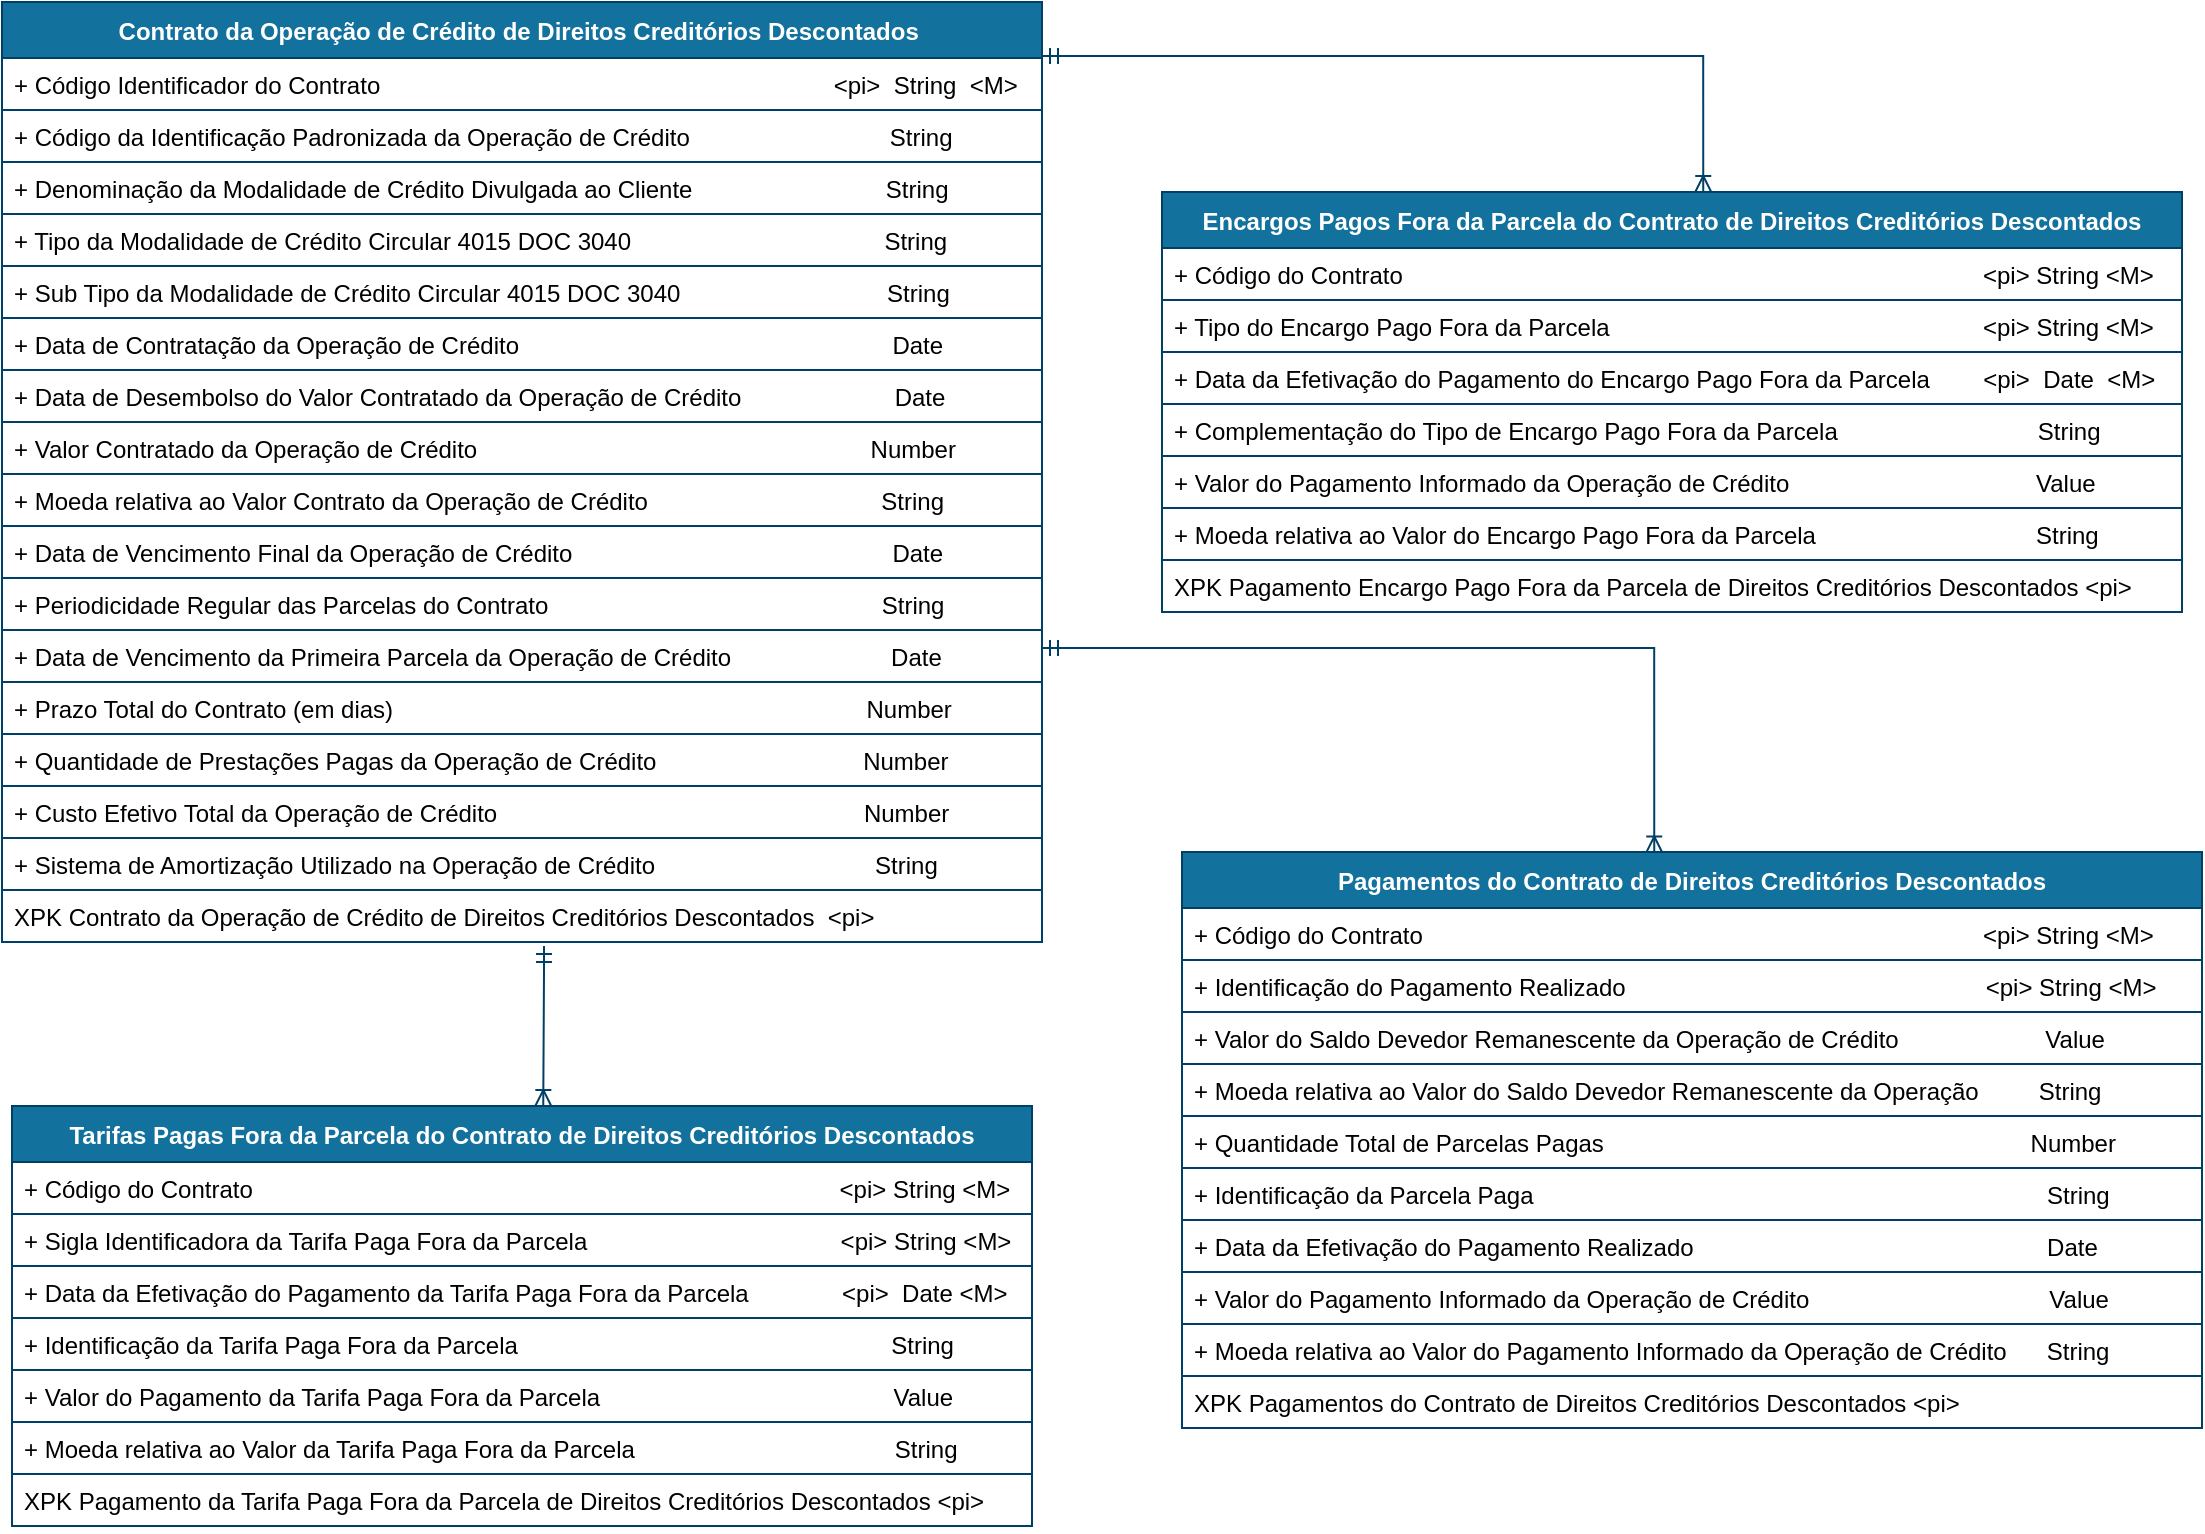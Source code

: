 <mxfile version="14.4.7" type="device"><diagram id="R2lEEEUBdFMjLlhIrx00" name="Payments_InvoiceFinancings"><mxGraphModel dx="7100" dy="3962" grid="1" gridSize="10" guides="1" tooltips="1" connect="1" arrows="1" fold="1" page="1" pageScale="1" pageWidth="1169" pageHeight="827" math="0" shadow="0" extFonts="Permanent Marker^https://fonts.googleapis.com/css?family=Permanent+Marker"><root><mxCell id="0"/><mxCell id="1" parent="0"/><mxCell id="AEocyAcWK-0cHZD7KtAE-98" value="" style="edgeStyle=orthogonalEdgeStyle;rounded=0;orthogonalLoop=1;jettySize=auto;html=1;startArrow=ERmandOne;startFill=0;endArrow=ERoneToMany;endFill=0;strokeColor=#003F66;exitX=1;exitY=0.5;exitDx=0;exitDy=0;" parent="1" edge="1"><mxGeometry relative="1" as="geometry"><Array as="points"><mxPoint x="-4959" y="-3258"/></Array><mxPoint x="-5290" y="-3258" as="sourcePoint"/><mxPoint x="-4959.37" y="-3190" as="targetPoint"/></mxGeometry></mxCell><mxCell id="KrbKLbuTu-QVs7riv4Lv-20" value="Tarifas Pagas Fora da Parcela do Contrato de Direitos Creditórios Descontados" style="swimlane;fontStyle=1;childLayout=stackLayout;horizontal=1;startSize=28;horizontalStack=0;resizeParent=1;resizeParentMax=0;resizeLast=0;collapsible=1;marginBottom=0;rounded=0;shadow=0;comic=0;sketch=0;align=center;html=0;autosize=1;fillColor=#13719E;strokeColor=#003F66;fontColor=#FFFFFF;" parent="1" vertex="1"><mxGeometry x="-5805" y="-2733" width="510" height="210" as="geometry"/></mxCell><mxCell id="KrbKLbuTu-QVs7riv4Lv-21" value="+ Código do Contrato                                                                                        &lt;pi&gt; String &lt;M&gt;" style="text;fillColor=none;align=left;verticalAlign=top;spacingLeft=4;spacingRight=4;overflow=hidden;rotatable=0;points=[[0,0.5],[1,0.5]];portConstraint=eastwest;strokeColor=#003F66;" parent="KrbKLbuTu-QVs7riv4Lv-20" vertex="1"><mxGeometry y="28" width="510" height="26" as="geometry"/></mxCell><mxCell id="KrbKLbuTu-QVs7riv4Lv-22" value="+ Sigla Identificadora da Tarifa Paga Fora da Parcela                                      &lt;pi&gt; String &lt;M&gt;&#10;         " style="text;fillColor=none;align=left;verticalAlign=top;spacingLeft=4;spacingRight=4;overflow=hidden;rotatable=0;points=[[0,0.5],[1,0.5]];portConstraint=eastwest;strokeColor=#003F66;" parent="KrbKLbuTu-QVs7riv4Lv-20" vertex="1"><mxGeometry y="54" width="510" height="26" as="geometry"/></mxCell><mxCell id="KrbKLbuTu-QVs7riv4Lv-23" value="+ Data da Efetivação do Pagamento da Tarifa Paga Fora da Parcela              &lt;pi&gt;  Date &lt;M&gt;" style="text;fillColor=none;align=left;verticalAlign=top;spacingLeft=4;spacingRight=4;overflow=hidden;rotatable=0;points=[[0,0.5],[1,0.5]];portConstraint=eastwest;strokeColor=#003F66;" parent="KrbKLbuTu-QVs7riv4Lv-20" vertex="1"><mxGeometry y="80" width="510" height="26" as="geometry"/></mxCell><mxCell id="KrbKLbuTu-QVs7riv4Lv-24" value="+ Identificação da Tarifa Paga Fora da Parcela                                                        String  " style="text;fillColor=none;align=left;verticalAlign=top;spacingLeft=4;spacingRight=4;overflow=hidden;rotatable=0;points=[[0,0.5],[1,0.5]];portConstraint=eastwest;strokeColor=#003F66;" parent="KrbKLbuTu-QVs7riv4Lv-20" vertex="1"><mxGeometry y="106" width="510" height="26" as="geometry"/></mxCell><mxCell id="KrbKLbuTu-QVs7riv4Lv-25" value="+ Valor do Pagamento da Tarifa Paga Fora da Parcela                                            Value" style="text;fillColor=none;align=left;verticalAlign=top;spacingLeft=4;spacingRight=4;overflow=hidden;rotatable=0;points=[[0,0.5],[1,0.5]];portConstraint=eastwest;strokeColor=#003F66;" parent="KrbKLbuTu-QVs7riv4Lv-20" vertex="1"><mxGeometry y="132" width="510" height="26" as="geometry"/></mxCell><mxCell id="KrbKLbuTu-QVs7riv4Lv-26" value="+ Moeda relativa ao Valor da Tarifa Paga Fora da Parcela                                       String" style="text;fillColor=none;align=left;verticalAlign=top;spacingLeft=4;spacingRight=4;overflow=hidden;rotatable=0;points=[[0,0.5],[1,0.5]];portConstraint=eastwest;strokeColor=#003F66;" parent="KrbKLbuTu-QVs7riv4Lv-20" vertex="1"><mxGeometry y="158" width="510" height="26" as="geometry"/></mxCell><mxCell id="KrbKLbuTu-QVs7riv4Lv-27" value="XPK Pagamento da Tarifa Paga Fora da Parcela de Direitos Creditórios Descontados &lt;pi&gt;" style="text;fillColor=none;align=left;verticalAlign=top;spacingLeft=4;spacingRight=4;overflow=hidden;rotatable=0;points=[[0,0.5],[1,0.5]];portConstraint=eastwest;strokeColor=#003F66;" parent="KrbKLbuTu-QVs7riv4Lv-20" vertex="1"><mxGeometry y="184" width="510" height="26" as="geometry"/></mxCell><mxCell id="KrbKLbuTu-QVs7riv4Lv-28" value="Contrato da Operação de Crédito de Direitos Creditórios Descontados " style="swimlane;fontStyle=1;childLayout=stackLayout;horizontal=1;startSize=28;horizontalStack=0;resizeParent=1;resizeParentMax=0;resizeLast=0;collapsible=1;marginBottom=0;rounded=0;shadow=0;comic=0;sketch=0;align=center;html=0;autosize=1;fillColor=#13719E;strokeColor=#003F66;fontColor=#FFFFFF;" parent="1" vertex="1"><mxGeometry x="-5810" y="-3285" width="520" height="470" as="geometry"/></mxCell><mxCell id="KrbKLbuTu-QVs7riv4Lv-29" value="+ Código Identificador do Contrato                                                                    &lt;pi&gt;  String  &lt;M&gt;" style="text;fillColor=none;align=left;verticalAlign=top;spacingLeft=4;spacingRight=4;overflow=hidden;rotatable=0;points=[[0,0.5],[1,0.5]];portConstraint=eastwest;strokeColor=#003F66;" parent="KrbKLbuTu-QVs7riv4Lv-28" vertex="1"><mxGeometry y="28" width="520" height="26" as="geometry"/></mxCell><mxCell id="KrbKLbuTu-QVs7riv4Lv-30" value="+ Código da Identificação Padronizada da Operação de Crédito                              String      " style="text;fillColor=none;align=left;verticalAlign=top;spacingLeft=4;spacingRight=4;overflow=hidden;rotatable=0;points=[[0,0.5],[1,0.5]];portConstraint=eastwest;strokeColor=#003F66;" parent="KrbKLbuTu-QVs7riv4Lv-28" vertex="1"><mxGeometry y="54" width="520" height="26" as="geometry"/></mxCell><mxCell id="KrbKLbuTu-QVs7riv4Lv-31" value="+ Denominação da Modalidade de Crédito Divulgada ao Cliente                             String" style="text;fillColor=none;align=left;verticalAlign=top;spacingLeft=4;spacingRight=4;overflow=hidden;rotatable=0;points=[[0,0.5],[1,0.5]];portConstraint=eastwest;strokeColor=#003F66;" parent="KrbKLbuTu-QVs7riv4Lv-28" vertex="1"><mxGeometry y="80" width="520" height="26" as="geometry"/></mxCell><mxCell id="KrbKLbuTu-QVs7riv4Lv-32" value="+ Tipo da Modalidade de Crédito Circular 4015 DOC 3040                                      String" style="text;fillColor=none;align=left;verticalAlign=top;spacingLeft=4;spacingRight=4;overflow=hidden;rotatable=0;points=[[0,0.5],[1,0.5]];portConstraint=eastwest;strokeColor=#003F66;" parent="KrbKLbuTu-QVs7riv4Lv-28" vertex="1"><mxGeometry y="106" width="520" height="26" as="geometry"/></mxCell><mxCell id="KrbKLbuTu-QVs7riv4Lv-33" value="+ Sub Tipo da Modalidade de Crédito Circular 4015 DOC 3040                               String" style="text;fillColor=none;align=left;verticalAlign=top;spacingLeft=4;spacingRight=4;overflow=hidden;rotatable=0;points=[[0,0.5],[1,0.5]];portConstraint=eastwest;strokeColor=#003F66;" parent="KrbKLbuTu-QVs7riv4Lv-28" vertex="1"><mxGeometry y="132" width="520" height="26" as="geometry"/></mxCell><mxCell id="KrbKLbuTu-QVs7riv4Lv-34" value="+ Data de Contratação da Operação de Crédito                                                        Date" style="text;fillColor=none;align=left;verticalAlign=top;spacingLeft=4;spacingRight=4;overflow=hidden;rotatable=0;points=[[0,0.5],[1,0.5]];portConstraint=eastwest;strokeColor=#003F66;" parent="KrbKLbuTu-QVs7riv4Lv-28" vertex="1"><mxGeometry y="158" width="520" height="26" as="geometry"/></mxCell><mxCell id="KrbKLbuTu-QVs7riv4Lv-35" value="+ Data de Desembolso do Valor Contratado da Operação de Crédito                       Date" style="text;fillColor=none;align=left;verticalAlign=top;spacingLeft=4;spacingRight=4;overflow=hidden;rotatable=0;points=[[0,0.5],[1,0.5]];portConstraint=eastwest;strokeColor=#003F66;" parent="KrbKLbuTu-QVs7riv4Lv-28" vertex="1"><mxGeometry y="184" width="520" height="26" as="geometry"/></mxCell><mxCell id="KrbKLbuTu-QVs7riv4Lv-36" value="+ Valor Contratado da Operação de Crédito                                                           Number" style="text;fillColor=none;align=left;verticalAlign=top;spacingLeft=4;spacingRight=4;overflow=hidden;rotatable=0;points=[[0,0.5],[1,0.5]];portConstraint=eastwest;strokeColor=#003F66;" parent="KrbKLbuTu-QVs7riv4Lv-28" vertex="1"><mxGeometry y="210" width="520" height="26" as="geometry"/></mxCell><mxCell id="KrbKLbuTu-QVs7riv4Lv-37" value="+ Moeda relativa ao Valor Contrato da Operação de Crédito                                   String" style="text;fillColor=none;align=left;verticalAlign=top;spacingLeft=4;spacingRight=4;overflow=hidden;rotatable=0;points=[[0,0.5],[1,0.5]];portConstraint=eastwest;strokeColor=#003F66;" parent="KrbKLbuTu-QVs7riv4Lv-28" vertex="1"><mxGeometry y="236" width="520" height="26" as="geometry"/></mxCell><mxCell id="KrbKLbuTu-QVs7riv4Lv-38" value="+ Data de Vencimento Final da Operação de Crédito                                                Date" style="text;fillColor=none;align=left;verticalAlign=top;spacingLeft=4;spacingRight=4;overflow=hidden;rotatable=0;points=[[0,0.5],[1,0.5]];portConstraint=eastwest;strokeColor=#003F66;" parent="KrbKLbuTu-QVs7riv4Lv-28" vertex="1"><mxGeometry y="262" width="520" height="26" as="geometry"/></mxCell><mxCell id="KrbKLbuTu-QVs7riv4Lv-39" value="+ Periodicidade Regular das Parcelas do Contrato                                                  String" style="text;fillColor=none;align=left;verticalAlign=top;spacingLeft=4;spacingRight=4;overflow=hidden;rotatable=0;points=[[0,0.5],[1,0.5]];portConstraint=eastwest;strokeColor=#003F66;" parent="KrbKLbuTu-QVs7riv4Lv-28" vertex="1"><mxGeometry y="288" width="520" height="26" as="geometry"/></mxCell><mxCell id="KrbKLbuTu-QVs7riv4Lv-67" value="" style="edgeStyle=orthogonalEdgeStyle;rounded=0;orthogonalLoop=1;jettySize=auto;html=1;startArrow=ERmandOne;startFill=0;endArrow=ERoneToMany;endFill=0;strokeColor=#003F66;entryX=0.463;entryY=0.001;entryDx=0;entryDy=0;entryPerimeter=0;" parent="KrbKLbuTu-QVs7riv4Lv-28" target="KrbKLbuTu-QVs7riv4Lv-47" edge="1"><mxGeometry relative="1" as="geometry"><Array as="points"><mxPoint x="826" y="323"/></Array><mxPoint x="520" y="323" as="sourcePoint"/><mxPoint x="965.11" y="418.0" as="targetPoint"/></mxGeometry></mxCell><mxCell id="KrbKLbuTu-QVs7riv4Lv-40" value="+ Data de Vencimento da Primeira Parcela da Operação de Crédito                        Date" style="text;fillColor=none;align=left;verticalAlign=top;spacingLeft=4;spacingRight=4;overflow=hidden;rotatable=0;points=[[0,0.5],[1,0.5]];portConstraint=eastwest;strokeColor=#003F66;" parent="KrbKLbuTu-QVs7riv4Lv-28" vertex="1"><mxGeometry y="314" width="520" height="26" as="geometry"/></mxCell><mxCell id="KrbKLbuTu-QVs7riv4Lv-41" value="+ Prazo Total do Contrato (em dias)                                                                       Number  " style="text;fillColor=none;align=left;verticalAlign=top;spacingLeft=4;spacingRight=4;overflow=hidden;rotatable=0;points=[[0,0.5],[1,0.5]];portConstraint=eastwest;strokeColor=#003F66;" parent="KrbKLbuTu-QVs7riv4Lv-28" vertex="1"><mxGeometry y="340" width="520" height="26" as="geometry"/></mxCell><mxCell id="KrbKLbuTu-QVs7riv4Lv-42" value="+ Quantidade de Prestações Pagas da Operação de Crédito                               Number  " style="text;fillColor=none;align=left;verticalAlign=top;spacingLeft=4;spacingRight=4;overflow=hidden;rotatable=0;points=[[0,0.5],[1,0.5]];portConstraint=eastwest;strokeColor=#003F66;" parent="KrbKLbuTu-QVs7riv4Lv-28" vertex="1"><mxGeometry y="366" width="520" height="26" as="geometry"/></mxCell><mxCell id="KrbKLbuTu-QVs7riv4Lv-43" value="+ Custo Efetivo Total da Operação de Crédito                                                       Number" style="text;fillColor=none;align=left;verticalAlign=top;spacingLeft=4;spacingRight=4;overflow=hidden;rotatable=0;points=[[0,0.5],[1,0.5]];portConstraint=eastwest;strokeColor=#003F66;" parent="KrbKLbuTu-QVs7riv4Lv-28" vertex="1"><mxGeometry y="392" width="520" height="26" as="geometry"/></mxCell><mxCell id="KrbKLbuTu-QVs7riv4Lv-44" value="+ Sistema de Amortização Utilizado na Operação de Crédito                                 String" style="text;fillColor=none;align=left;verticalAlign=top;spacingLeft=4;spacingRight=4;overflow=hidden;rotatable=0;points=[[0,0.5],[1,0.5]];portConstraint=eastwest;strokeColor=#003F66;" parent="KrbKLbuTu-QVs7riv4Lv-28" vertex="1"><mxGeometry y="418" width="520" height="26" as="geometry"/></mxCell><mxCell id="KrbKLbuTu-QVs7riv4Lv-46" value="XPK Contrato da Operação de Crédito de Direitos Creditórios Descontados  &lt;pi&gt;" style="text;fillColor=none;align=left;verticalAlign=top;spacingLeft=4;spacingRight=4;overflow=hidden;rotatable=0;points=[[0,0.5],[1,0.5]];portConstraint=eastwest;strokeColor=#003F66;" parent="KrbKLbuTu-QVs7riv4Lv-28" vertex="1"><mxGeometry y="444" width="520" height="26" as="geometry"/></mxCell><mxCell id="KrbKLbuTu-QVs7riv4Lv-47" value="Pagamentos do Contrato de Direitos Creditórios Descontados" style="swimlane;fontStyle=1;childLayout=stackLayout;horizontal=1;startSize=28;horizontalStack=0;resizeParent=1;resizeParentMax=0;resizeLast=0;collapsible=1;marginBottom=0;rounded=0;shadow=0;comic=0;sketch=0;align=center;html=0;autosize=1;fillColor=#13719E;strokeColor=#003F66;fontColor=#FFFFFF;" parent="1" vertex="1"><mxGeometry x="-5220" y="-2860" width="510" height="288" as="geometry"/></mxCell><mxCell id="KrbKLbuTu-QVs7riv4Lv-48" value="+ Código do Contrato                                                                                    &lt;pi&gt; String &lt;M&gt;" style="text;fillColor=none;align=left;verticalAlign=top;spacingLeft=4;spacingRight=4;overflow=hidden;rotatable=0;points=[[0,0.5],[1,0.5]];portConstraint=eastwest;strokeColor=#003F66;" parent="KrbKLbuTu-QVs7riv4Lv-47" vertex="1"><mxGeometry y="28" width="510" height="26" as="geometry"/></mxCell><mxCell id="KrbKLbuTu-QVs7riv4Lv-49" value="+ Identificação do Pagamento Realizado                                                      &lt;pi&gt; String &lt;M&gt;" style="text;fillColor=none;align=left;verticalAlign=top;spacingLeft=4;spacingRight=4;overflow=hidden;rotatable=0;points=[[0,0.5],[1,0.5]];portConstraint=eastwest;strokeColor=#003F66;" parent="KrbKLbuTu-QVs7riv4Lv-47" vertex="1"><mxGeometry y="54" width="510" height="26" as="geometry"/></mxCell><mxCell id="KrbKLbuTu-QVs7riv4Lv-50" value="+ Valor do Saldo Devedor Remanescente da Operação de Crédito                      Value" style="text;fillColor=none;align=left;verticalAlign=top;spacingLeft=4;spacingRight=4;overflow=hidden;rotatable=0;points=[[0,0.5],[1,0.5]];portConstraint=eastwest;strokeColor=#003F66;" parent="KrbKLbuTu-QVs7riv4Lv-47" vertex="1"><mxGeometry y="80" width="510" height="26" as="geometry"/></mxCell><mxCell id="KrbKLbuTu-QVs7riv4Lv-51" value="+ Moeda relativa ao Valor do Saldo Devedor Remanescente da Operação         String" style="text;fillColor=none;align=left;verticalAlign=top;spacingLeft=4;spacingRight=4;overflow=hidden;rotatable=0;points=[[0,0.5],[1,0.5]];portConstraint=eastwest;strokeColor=#003F66;" parent="KrbKLbuTu-QVs7riv4Lv-47" vertex="1"><mxGeometry y="106" width="510" height="26" as="geometry"/></mxCell><mxCell id="KrbKLbuTu-QVs7riv4Lv-52" value="+ Quantidade Total de Parcelas Pagas                                                                Number  " style="text;fillColor=none;align=left;verticalAlign=top;spacingLeft=4;spacingRight=4;overflow=hidden;rotatable=0;points=[[0,0.5],[1,0.5]];portConstraint=eastwest;strokeColor=#003F66;" parent="KrbKLbuTu-QVs7riv4Lv-47" vertex="1"><mxGeometry y="132" width="510" height="26" as="geometry"/></mxCell><mxCell id="KrbKLbuTu-QVs7riv4Lv-53" value="+ Identificação da Parcela Paga                                                                             String  " style="text;fillColor=none;align=left;verticalAlign=top;spacingLeft=4;spacingRight=4;overflow=hidden;rotatable=0;points=[[0,0.5],[1,0.5]];portConstraint=eastwest;strokeColor=#003F66;" parent="KrbKLbuTu-QVs7riv4Lv-47" vertex="1"><mxGeometry y="158" width="510" height="26" as="geometry"/></mxCell><mxCell id="KrbKLbuTu-QVs7riv4Lv-54" value="+ Data da Efetivação do Pagamento Realizado                                                     Date" style="text;fillColor=none;align=left;verticalAlign=top;spacingLeft=4;spacingRight=4;overflow=hidden;rotatable=0;points=[[0,0.5],[1,0.5]];portConstraint=eastwest;strokeColor=#003F66;" parent="KrbKLbuTu-QVs7riv4Lv-47" vertex="1"><mxGeometry y="184" width="510" height="26" as="geometry"/></mxCell><mxCell id="KrbKLbuTu-QVs7riv4Lv-55" value="+ Valor do Pagamento Informado da Operação de Crédito                                    Value" style="text;fillColor=none;align=left;verticalAlign=top;spacingLeft=4;spacingRight=4;overflow=hidden;rotatable=0;points=[[0,0.5],[1,0.5]];portConstraint=eastwest;strokeColor=#003F66;" parent="KrbKLbuTu-QVs7riv4Lv-47" vertex="1"><mxGeometry y="210" width="510" height="26" as="geometry"/></mxCell><mxCell id="KrbKLbuTu-QVs7riv4Lv-56" value="+ Moeda relativa ao Valor do Pagamento Informado da Operação de Crédito      String" style="text;fillColor=none;align=left;verticalAlign=top;spacingLeft=4;spacingRight=4;overflow=hidden;rotatable=0;points=[[0,0.5],[1,0.5]];portConstraint=eastwest;strokeColor=#003F66;" parent="KrbKLbuTu-QVs7riv4Lv-47" vertex="1"><mxGeometry y="236" width="510" height="26" as="geometry"/></mxCell><mxCell id="KrbKLbuTu-QVs7riv4Lv-57" value="XPK Pagamentos do Contrato de Direitos Creditórios Descontados &lt;pi&gt;" style="text;fillColor=none;align=left;verticalAlign=top;spacingLeft=4;spacingRight=4;overflow=hidden;rotatable=0;points=[[0,0.5],[1,0.5]];portConstraint=eastwest;strokeColor=#003F66;" parent="KrbKLbuTu-QVs7riv4Lv-47" vertex="1"><mxGeometry y="262" width="510" height="26" as="geometry"/></mxCell><mxCell id="KrbKLbuTu-QVs7riv4Lv-58" value="Encargos Pagos Fora da Parcela do Contrato de Direitos Creditórios Descontados" style="swimlane;fontStyle=1;childLayout=stackLayout;horizontal=1;startSize=28;horizontalStack=0;resizeParent=1;resizeParentMax=0;resizeLast=0;collapsible=1;marginBottom=0;rounded=0;shadow=0;comic=0;sketch=0;align=center;html=0;autosize=1;fillColor=#13719E;strokeColor=#003F66;fontColor=#FFFFFF;" parent="1" vertex="1"><mxGeometry x="-5230" y="-3190" width="510" height="210" as="geometry"/></mxCell><mxCell id="KrbKLbuTu-QVs7riv4Lv-59" value="+ Código do Contrato                                                                                       &lt;pi&gt; String &lt;M&gt;" style="text;fillColor=none;align=left;verticalAlign=top;spacingLeft=4;spacingRight=4;overflow=hidden;rotatable=0;points=[[0,0.5],[1,0.5]];portConstraint=eastwest;strokeColor=#003F66;" parent="KrbKLbuTu-QVs7riv4Lv-58" vertex="1"><mxGeometry y="28" width="510" height="26" as="geometry"/></mxCell><mxCell id="KrbKLbuTu-QVs7riv4Lv-60" value="+ Tipo do Encargo Pago Fora da Parcela                                                        &lt;pi&gt; String &lt;M&gt;" style="text;fillColor=none;align=left;verticalAlign=top;spacingLeft=4;spacingRight=4;overflow=hidden;rotatable=0;points=[[0,0.5],[1,0.5]];portConstraint=eastwest;strokeColor=#003F66;" parent="KrbKLbuTu-QVs7riv4Lv-58" vertex="1"><mxGeometry y="54" width="510" height="26" as="geometry"/></mxCell><mxCell id="KrbKLbuTu-QVs7riv4Lv-61" value="+ Data da Efetivação do Pagamento do Encargo Pago Fora da Parcela        &lt;pi&gt;  Date  &lt;M&gt;" style="text;fillColor=none;align=left;verticalAlign=top;spacingLeft=4;spacingRight=4;overflow=hidden;rotatable=0;points=[[0,0.5],[1,0.5]];portConstraint=eastwest;strokeColor=#003F66;" parent="KrbKLbuTu-QVs7riv4Lv-58" vertex="1"><mxGeometry y="80" width="510" height="26" as="geometry"/></mxCell><mxCell id="KrbKLbuTu-QVs7riv4Lv-62" value="+ Complementação do Tipo de Encargo Pago Fora da Parcela                              String  " style="text;fillColor=none;align=left;verticalAlign=top;spacingLeft=4;spacingRight=4;overflow=hidden;rotatable=0;points=[[0,0.5],[1,0.5]];portConstraint=eastwest;strokeColor=#003F66;" parent="KrbKLbuTu-QVs7riv4Lv-58" vertex="1"><mxGeometry y="106" width="510" height="26" as="geometry"/></mxCell><mxCell id="KrbKLbuTu-QVs7riv4Lv-63" value="+ Valor do Pagamento Informado da Operação de Crédito                                     Value" style="text;fillColor=none;align=left;verticalAlign=top;spacingLeft=4;spacingRight=4;overflow=hidden;rotatable=0;points=[[0,0.5],[1,0.5]];portConstraint=eastwest;strokeColor=#003F66;" parent="KrbKLbuTu-QVs7riv4Lv-58" vertex="1"><mxGeometry y="132" width="510" height="26" as="geometry"/></mxCell><mxCell id="KrbKLbuTu-QVs7riv4Lv-64" value="+ Moeda relativa ao Valor do Encargo Pago Fora da Parcela                                 String" style="text;fillColor=none;align=left;verticalAlign=top;spacingLeft=4;spacingRight=4;overflow=hidden;rotatable=0;points=[[0,0.5],[1,0.5]];portConstraint=eastwest;strokeColor=#003F66;" parent="KrbKLbuTu-QVs7riv4Lv-58" vertex="1"><mxGeometry y="158" width="510" height="26" as="geometry"/></mxCell><mxCell id="KrbKLbuTu-QVs7riv4Lv-65" value="XPK Pagamento Encargo Pago Fora da Parcela de Direitos Creditórios Descontados &lt;pi&gt;" style="text;fillColor=none;align=left;verticalAlign=top;spacingLeft=4;spacingRight=4;overflow=hidden;rotatable=0;points=[[0,0.5],[1,0.5]];portConstraint=eastwest;strokeColor=#003F66;" parent="KrbKLbuTu-QVs7riv4Lv-58" vertex="1"><mxGeometry y="184" width="510" height="26" as="geometry"/></mxCell><mxCell id="KrbKLbuTu-QVs7riv4Lv-66" value="" style="edgeStyle=orthogonalEdgeStyle;rounded=0;orthogonalLoop=1;jettySize=auto;html=1;startArrow=ERmandOne;startFill=0;endArrow=ERoneToMany;endFill=0;strokeColor=#003F66;" parent="1" edge="1"><mxGeometry relative="1" as="geometry"><Array as="points"><mxPoint x="-5539" y="-2801"/></Array><mxPoint x="-5539" y="-2813" as="sourcePoint"/><mxPoint x="-5539.37" y="-2733" as="targetPoint"/></mxGeometry></mxCell></root></mxGraphModel></diagram></mxfile>